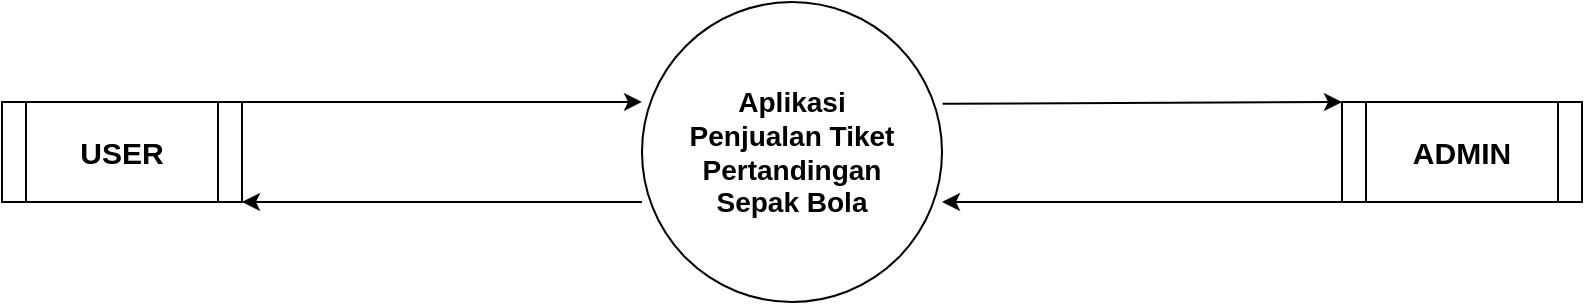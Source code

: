 <mxfile version="14.5.7" type="github">
  <diagram id="SLTf5sC_mNkKJKFUU-aI" name="Page-1">
    <mxGraphModel dx="1019" dy="555" grid="1" gridSize="10" guides="1" tooltips="1" connect="1" arrows="1" fold="1" page="1" pageScale="1" pageWidth="827" pageHeight="1169" math="0" shadow="0">
      <root>
        <mxCell id="0" />
        <mxCell id="1" parent="0" />
        <mxCell id="l_9DO5613h6kKf_ZAi5Y-1" value="" style="shape=process;whiteSpace=wrap;html=1;backgroundOutline=1;" parent="1" vertex="1">
          <mxGeometry x="20" y="120" width="120" height="50" as="geometry" />
        </mxCell>
        <mxCell id="l_9DO5613h6kKf_ZAi5Y-2" value="" style="ellipse;whiteSpace=wrap;html=1;aspect=fixed;" parent="1" vertex="1">
          <mxGeometry x="340" y="70" width="150" height="150" as="geometry" />
        </mxCell>
        <mxCell id="l_9DO5613h6kKf_ZAi5Y-3" value="" style="shape=process;whiteSpace=wrap;html=1;backgroundOutline=1;" parent="1" vertex="1">
          <mxGeometry x="690" y="120" width="120" height="50" as="geometry" />
        </mxCell>
        <mxCell id="l_9DO5613h6kKf_ZAi5Y-4" value="" style="endArrow=classic;html=1;entryX=0;entryY=0.333;entryDx=0;entryDy=0;entryPerimeter=0;exitX=1;exitY=0;exitDx=0;exitDy=0;" parent="1" source="l_9DO5613h6kKf_ZAi5Y-1" target="l_9DO5613h6kKf_ZAi5Y-2" edge="1">
          <mxGeometry width="50" height="50" relative="1" as="geometry">
            <mxPoint x="200" y="160" as="sourcePoint" />
            <mxPoint x="250" y="110" as="targetPoint" />
          </mxGeometry>
        </mxCell>
        <mxCell id="l_9DO5613h6kKf_ZAi5Y-5" value="" style="endArrow=classic;html=1;entryX=1;entryY=1;entryDx=0;entryDy=0;exitX=0;exitY=0.667;exitDx=0;exitDy=0;exitPerimeter=0;" parent="1" source="l_9DO5613h6kKf_ZAi5Y-2" target="l_9DO5613h6kKf_ZAi5Y-1" edge="1">
          <mxGeometry width="50" height="50" relative="1" as="geometry">
            <mxPoint x="400" y="270" as="sourcePoint" />
            <mxPoint x="450" y="220" as="targetPoint" />
          </mxGeometry>
        </mxCell>
        <mxCell id="l_9DO5613h6kKf_ZAi5Y-6" value="" style="endArrow=classic;html=1;entryX=0;entryY=0;entryDx=0;entryDy=0;exitX=1.002;exitY=0.339;exitDx=0;exitDy=0;exitPerimeter=0;" parent="1" source="l_9DO5613h6kKf_ZAi5Y-2" target="l_9DO5613h6kKf_ZAi5Y-3" edge="1">
          <mxGeometry width="50" height="50" relative="1" as="geometry">
            <mxPoint x="400" y="270" as="sourcePoint" />
            <mxPoint x="450" y="220" as="targetPoint" />
          </mxGeometry>
        </mxCell>
        <mxCell id="l_9DO5613h6kKf_ZAi5Y-7" value="" style="endArrow=classic;html=1;exitX=0;exitY=1;exitDx=0;exitDy=0;" parent="1" source="l_9DO5613h6kKf_ZAi5Y-3" edge="1">
          <mxGeometry width="50" height="50" relative="1" as="geometry">
            <mxPoint x="400" y="270" as="sourcePoint" />
            <mxPoint x="490" y="170" as="targetPoint" />
          </mxGeometry>
        </mxCell>
        <mxCell id="l_9DO5613h6kKf_ZAi5Y-8" value="Aplikasi Penjualan Tiket Pertandingan Sepak Bola" style="text;html=1;strokeColor=none;fillColor=none;align=center;verticalAlign=middle;whiteSpace=wrap;rounded=0;fontStyle=1;fontSize=14;" parent="1" vertex="1">
          <mxGeometry x="355" y="115" width="120" height="60" as="geometry" />
        </mxCell>
        <mxCell id="l_9DO5613h6kKf_ZAi5Y-9" value="USER" style="text;html=1;strokeColor=none;fillColor=none;align=center;verticalAlign=middle;whiteSpace=wrap;rounded=0;fontSize=15;fontStyle=1" parent="1" vertex="1">
          <mxGeometry x="60" y="135" width="40" height="20" as="geometry" />
        </mxCell>
        <mxCell id="l_9DO5613h6kKf_ZAi5Y-10" value="ADMIN" style="text;html=1;strokeColor=none;fillColor=none;align=center;verticalAlign=middle;whiteSpace=wrap;rounded=0;fontSize=15;fontStyle=1" parent="1" vertex="1">
          <mxGeometry x="730" y="135" width="40" height="20" as="geometry" />
        </mxCell>
      </root>
    </mxGraphModel>
  </diagram>
</mxfile>
